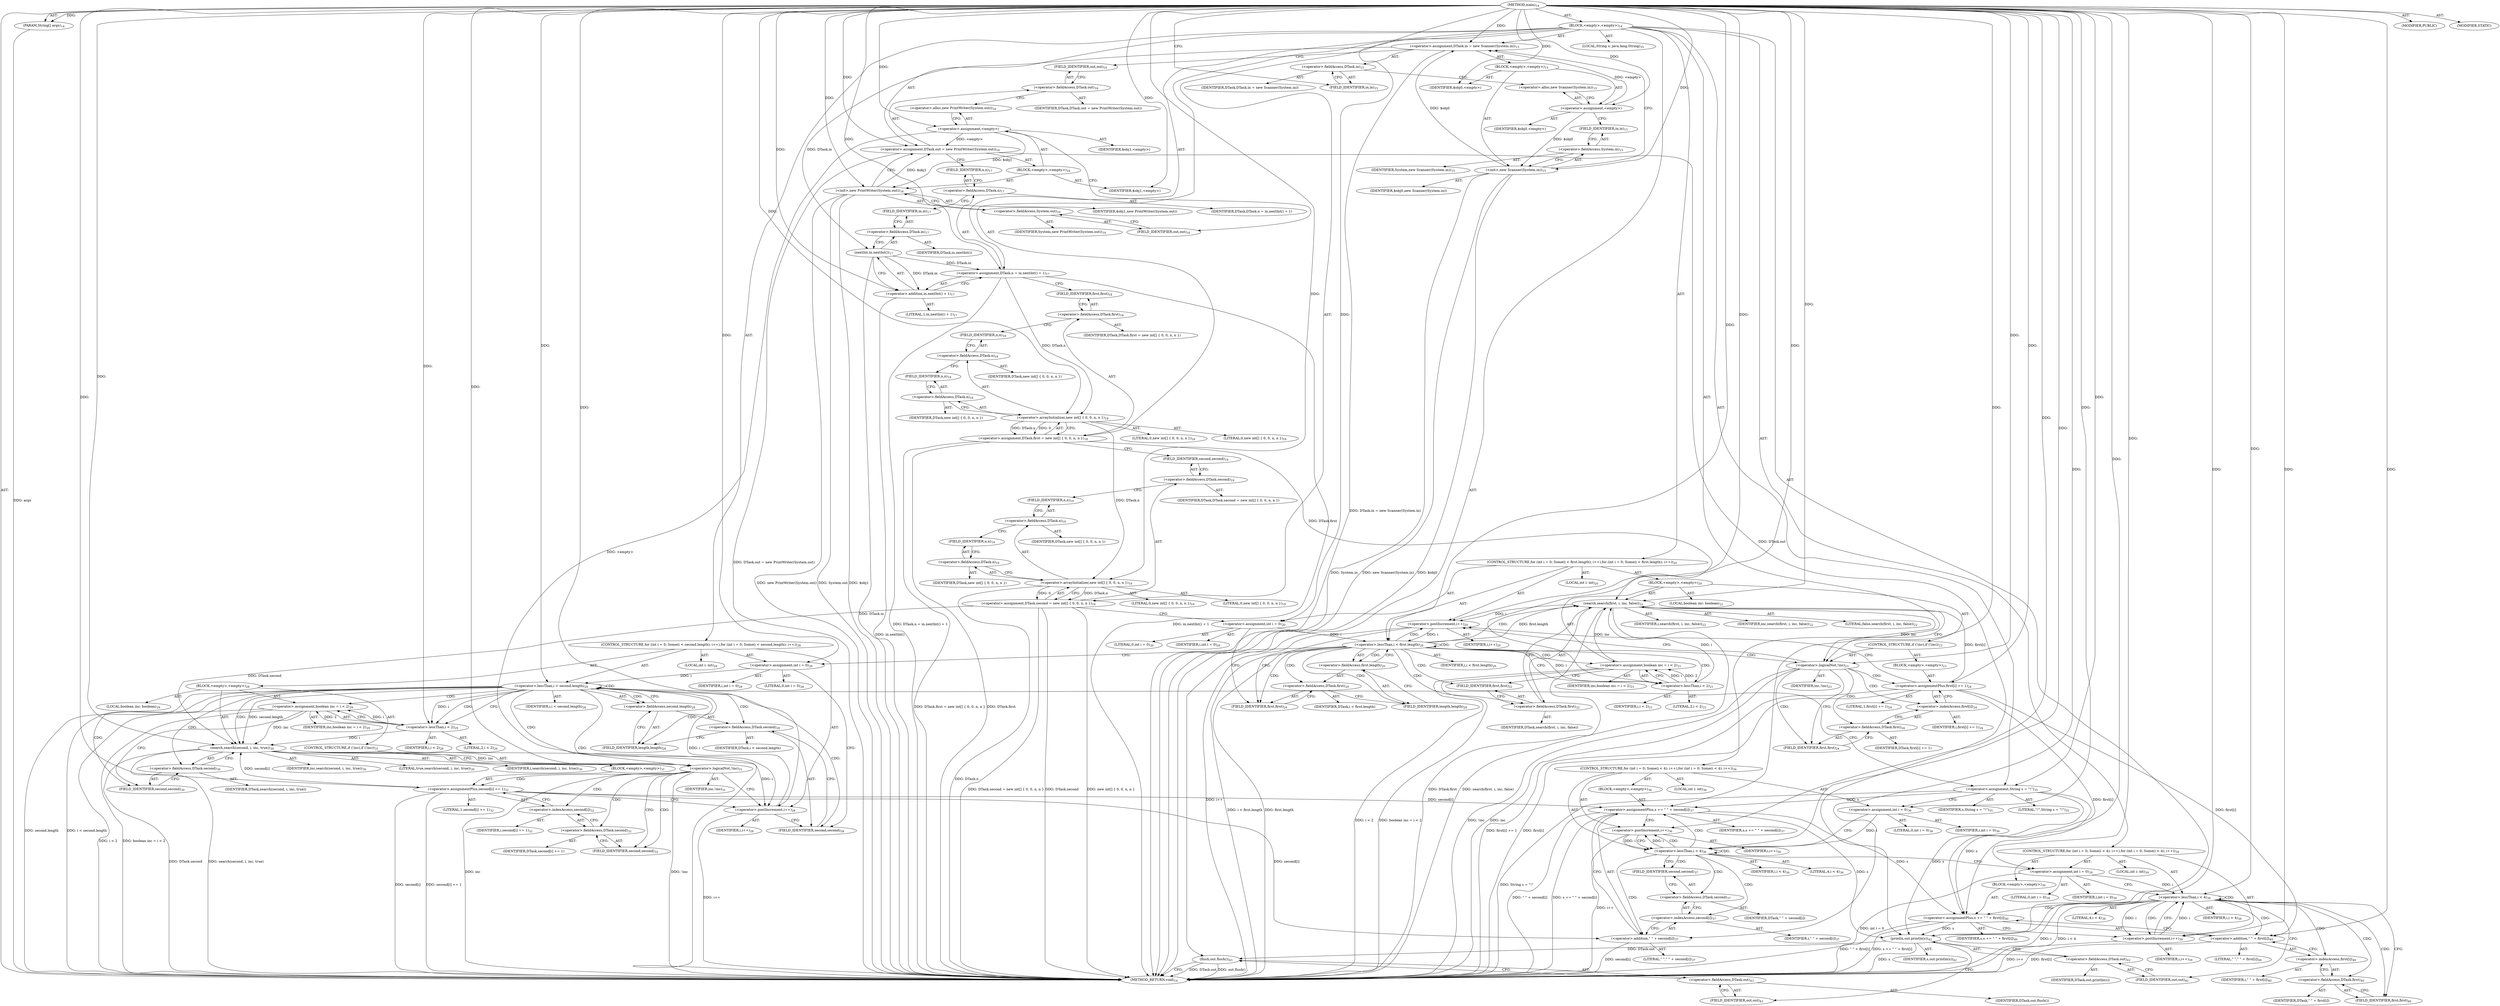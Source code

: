 digraph "main" {  
"27" [label = <(METHOD,main)<SUB>14</SUB>> ]
"28" [label = <(PARAM,String[] args)<SUB>14</SUB>> ]
"29" [label = <(BLOCK,&lt;empty&gt;,&lt;empty&gt;)<SUB>14</SUB>> ]
"30" [label = <(&lt;operator&gt;.assignment,DTask.in = new Scanner(System.in))<SUB>15</SUB>> ]
"31" [label = <(&lt;operator&gt;.fieldAccess,DTask.in)<SUB>15</SUB>> ]
"32" [label = <(IDENTIFIER,DTask,DTask.in = new Scanner(System.in))> ]
"33" [label = <(FIELD_IDENTIFIER,in,in)<SUB>15</SUB>> ]
"34" [label = <(BLOCK,&lt;empty&gt;,&lt;empty&gt;)<SUB>15</SUB>> ]
"35" [label = <(&lt;operator&gt;.assignment,&lt;empty&gt;)> ]
"36" [label = <(IDENTIFIER,$obj0,&lt;empty&gt;)> ]
"37" [label = <(&lt;operator&gt;.alloc,new Scanner(System.in))<SUB>15</SUB>> ]
"38" [label = <(&lt;init&gt;,new Scanner(System.in))<SUB>15</SUB>> ]
"39" [label = <(IDENTIFIER,$obj0,new Scanner(System.in))> ]
"40" [label = <(&lt;operator&gt;.fieldAccess,System.in)<SUB>15</SUB>> ]
"41" [label = <(IDENTIFIER,System,new Scanner(System.in))<SUB>15</SUB>> ]
"42" [label = <(FIELD_IDENTIFIER,in,in)<SUB>15</SUB>> ]
"43" [label = <(IDENTIFIER,$obj0,&lt;empty&gt;)> ]
"44" [label = <(&lt;operator&gt;.assignment,DTask.out = new PrintWriter(System.out))<SUB>16</SUB>> ]
"45" [label = <(&lt;operator&gt;.fieldAccess,DTask.out)<SUB>16</SUB>> ]
"46" [label = <(IDENTIFIER,DTask,DTask.out = new PrintWriter(System.out))> ]
"47" [label = <(FIELD_IDENTIFIER,out,out)<SUB>16</SUB>> ]
"48" [label = <(BLOCK,&lt;empty&gt;,&lt;empty&gt;)<SUB>16</SUB>> ]
"49" [label = <(&lt;operator&gt;.assignment,&lt;empty&gt;)> ]
"50" [label = <(IDENTIFIER,$obj1,&lt;empty&gt;)> ]
"51" [label = <(&lt;operator&gt;.alloc,new PrintWriter(System.out))<SUB>16</SUB>> ]
"52" [label = <(&lt;init&gt;,new PrintWriter(System.out))<SUB>16</SUB>> ]
"53" [label = <(IDENTIFIER,$obj1,new PrintWriter(System.out))> ]
"54" [label = <(&lt;operator&gt;.fieldAccess,System.out)<SUB>16</SUB>> ]
"55" [label = <(IDENTIFIER,System,new PrintWriter(System.out))<SUB>16</SUB>> ]
"56" [label = <(FIELD_IDENTIFIER,out,out)<SUB>16</SUB>> ]
"57" [label = <(IDENTIFIER,$obj1,&lt;empty&gt;)> ]
"58" [label = <(&lt;operator&gt;.assignment,DTask.n = in.nextInt() + 1)<SUB>17</SUB>> ]
"59" [label = <(&lt;operator&gt;.fieldAccess,DTask.n)<SUB>17</SUB>> ]
"60" [label = <(IDENTIFIER,DTask,DTask.n = in.nextInt() + 1)> ]
"61" [label = <(FIELD_IDENTIFIER,n,n)<SUB>17</SUB>> ]
"62" [label = <(&lt;operator&gt;.addition,in.nextInt() + 1)<SUB>17</SUB>> ]
"63" [label = <(nextInt,in.nextInt())<SUB>17</SUB>> ]
"64" [label = <(&lt;operator&gt;.fieldAccess,DTask.in)<SUB>17</SUB>> ]
"65" [label = <(IDENTIFIER,DTask,in.nextInt())> ]
"66" [label = <(FIELD_IDENTIFIER,in,in)<SUB>17</SUB>> ]
"67" [label = <(LITERAL,1,in.nextInt() + 1)<SUB>17</SUB>> ]
"68" [label = <(&lt;operator&gt;.assignment,DTask.first = new int[] { 0, 0, n, n })<SUB>18</SUB>> ]
"69" [label = <(&lt;operator&gt;.fieldAccess,DTask.first)<SUB>18</SUB>> ]
"70" [label = <(IDENTIFIER,DTask,DTask.first = new int[] { 0, 0, n, n })> ]
"71" [label = <(FIELD_IDENTIFIER,first,first)<SUB>18</SUB>> ]
"72" [label = <(&lt;operator&gt;.arrayInitializer,new int[] { 0, 0, n, n })<SUB>18</SUB>> ]
"73" [label = <(LITERAL,0,new int[] { 0, 0, n, n })<SUB>18</SUB>> ]
"74" [label = <(LITERAL,0,new int[] { 0, 0, n, n })<SUB>18</SUB>> ]
"75" [label = <(&lt;operator&gt;.fieldAccess,DTask.n)<SUB>18</SUB>> ]
"76" [label = <(IDENTIFIER,DTask,new int[] { 0, 0, n, n })> ]
"77" [label = <(FIELD_IDENTIFIER,n,n)<SUB>18</SUB>> ]
"78" [label = <(&lt;operator&gt;.fieldAccess,DTask.n)<SUB>18</SUB>> ]
"79" [label = <(IDENTIFIER,DTask,new int[] { 0, 0, n, n })> ]
"80" [label = <(FIELD_IDENTIFIER,n,n)<SUB>18</SUB>> ]
"81" [label = <(&lt;operator&gt;.assignment,DTask.second = new int[] { 0, 0, n, n })<SUB>19</SUB>> ]
"82" [label = <(&lt;operator&gt;.fieldAccess,DTask.second)<SUB>19</SUB>> ]
"83" [label = <(IDENTIFIER,DTask,DTask.second = new int[] { 0, 0, n, n })> ]
"84" [label = <(FIELD_IDENTIFIER,second,second)<SUB>19</SUB>> ]
"85" [label = <(&lt;operator&gt;.arrayInitializer,new int[] { 0, 0, n, n })<SUB>19</SUB>> ]
"86" [label = <(LITERAL,0,new int[] { 0, 0, n, n })<SUB>19</SUB>> ]
"87" [label = <(LITERAL,0,new int[] { 0, 0, n, n })<SUB>19</SUB>> ]
"88" [label = <(&lt;operator&gt;.fieldAccess,DTask.n)<SUB>19</SUB>> ]
"89" [label = <(IDENTIFIER,DTask,new int[] { 0, 0, n, n })> ]
"90" [label = <(FIELD_IDENTIFIER,n,n)<SUB>19</SUB>> ]
"91" [label = <(&lt;operator&gt;.fieldAccess,DTask.n)<SUB>19</SUB>> ]
"92" [label = <(IDENTIFIER,DTask,new int[] { 0, 0, n, n })> ]
"93" [label = <(FIELD_IDENTIFIER,n,n)<SUB>19</SUB>> ]
"94" [label = <(CONTROL_STRUCTURE,for (int i = 0; Some(i &lt; first.length); i++),for (int i = 0; Some(i &lt; first.length); i++))<SUB>20</SUB>> ]
"95" [label = <(LOCAL,int i: int)<SUB>20</SUB>> ]
"96" [label = <(&lt;operator&gt;.assignment,int i = 0)<SUB>20</SUB>> ]
"97" [label = <(IDENTIFIER,i,int i = 0)<SUB>20</SUB>> ]
"98" [label = <(LITERAL,0,int i = 0)<SUB>20</SUB>> ]
"99" [label = <(&lt;operator&gt;.lessThan,i &lt; first.length)<SUB>20</SUB>> ]
"100" [label = <(IDENTIFIER,i,i &lt; first.length)<SUB>20</SUB>> ]
"101" [label = <(&lt;operator&gt;.fieldAccess,first.length)<SUB>20</SUB>> ]
"102" [label = <(&lt;operator&gt;.fieldAccess,DTask.first)<SUB>20</SUB>> ]
"103" [label = <(IDENTIFIER,DTask,i &lt; first.length)> ]
"104" [label = <(FIELD_IDENTIFIER,first,first)<SUB>20</SUB>> ]
"105" [label = <(FIELD_IDENTIFIER,length,length)<SUB>20</SUB>> ]
"106" [label = <(&lt;operator&gt;.postIncrement,i++)<SUB>20</SUB>> ]
"107" [label = <(IDENTIFIER,i,i++)<SUB>20</SUB>> ]
"108" [label = <(BLOCK,&lt;empty&gt;,&lt;empty&gt;)<SUB>20</SUB>> ]
"109" [label = <(LOCAL,boolean inc: boolean)<SUB>21</SUB>> ]
"110" [label = <(&lt;operator&gt;.assignment,boolean inc = i &lt; 2)<SUB>21</SUB>> ]
"111" [label = <(IDENTIFIER,inc,boolean inc = i &lt; 2)<SUB>21</SUB>> ]
"112" [label = <(&lt;operator&gt;.lessThan,i &lt; 2)<SUB>21</SUB>> ]
"113" [label = <(IDENTIFIER,i,i &lt; 2)<SUB>21</SUB>> ]
"114" [label = <(LITERAL,2,i &lt; 2)<SUB>21</SUB>> ]
"115" [label = <(search,search(first, i, inc, false))<SUB>22</SUB>> ]
"116" [label = <(&lt;operator&gt;.fieldAccess,DTask.first)<SUB>22</SUB>> ]
"117" [label = <(IDENTIFIER,DTask,search(first, i, inc, false))> ]
"118" [label = <(FIELD_IDENTIFIER,first,first)<SUB>22</SUB>> ]
"119" [label = <(IDENTIFIER,i,search(first, i, inc, false))<SUB>22</SUB>> ]
"120" [label = <(IDENTIFIER,inc,search(first, i, inc, false))<SUB>22</SUB>> ]
"121" [label = <(LITERAL,false,search(first, i, inc, false))<SUB>22</SUB>> ]
"122" [label = <(CONTROL_STRUCTURE,if (!inc),if (!inc))<SUB>23</SUB>> ]
"123" [label = <(&lt;operator&gt;.logicalNot,!inc)<SUB>23</SUB>> ]
"124" [label = <(IDENTIFIER,inc,!inc)<SUB>23</SUB>> ]
"125" [label = <(BLOCK,&lt;empty&gt;,&lt;empty&gt;)<SUB>23</SUB>> ]
"126" [label = <(&lt;operator&gt;.assignmentPlus,first[i] += 1)<SUB>24</SUB>> ]
"127" [label = <(&lt;operator&gt;.indexAccess,first[i])<SUB>24</SUB>> ]
"128" [label = <(&lt;operator&gt;.fieldAccess,DTask.first)<SUB>24</SUB>> ]
"129" [label = <(IDENTIFIER,DTask,first[i] += 1)> ]
"130" [label = <(FIELD_IDENTIFIER,first,first)<SUB>24</SUB>> ]
"131" [label = <(IDENTIFIER,i,first[i] += 1)<SUB>24</SUB>> ]
"132" [label = <(LITERAL,1,first[i] += 1)<SUB>24</SUB>> ]
"133" [label = <(CONTROL_STRUCTURE,for (int i = 0; Some(i &lt; second.length); i++),for (int i = 0; Some(i &lt; second.length); i++))<SUB>28</SUB>> ]
"134" [label = <(LOCAL,int i: int)<SUB>28</SUB>> ]
"135" [label = <(&lt;operator&gt;.assignment,int i = 0)<SUB>28</SUB>> ]
"136" [label = <(IDENTIFIER,i,int i = 0)<SUB>28</SUB>> ]
"137" [label = <(LITERAL,0,int i = 0)<SUB>28</SUB>> ]
"138" [label = <(&lt;operator&gt;.lessThan,i &lt; second.length)<SUB>28</SUB>> ]
"139" [label = <(IDENTIFIER,i,i &lt; second.length)<SUB>28</SUB>> ]
"140" [label = <(&lt;operator&gt;.fieldAccess,second.length)<SUB>28</SUB>> ]
"141" [label = <(&lt;operator&gt;.fieldAccess,DTask.second)<SUB>28</SUB>> ]
"142" [label = <(IDENTIFIER,DTask,i &lt; second.length)> ]
"143" [label = <(FIELD_IDENTIFIER,second,second)<SUB>28</SUB>> ]
"144" [label = <(FIELD_IDENTIFIER,length,length)<SUB>28</SUB>> ]
"145" [label = <(&lt;operator&gt;.postIncrement,i++)<SUB>28</SUB>> ]
"146" [label = <(IDENTIFIER,i,i++)<SUB>28</SUB>> ]
"147" [label = <(BLOCK,&lt;empty&gt;,&lt;empty&gt;)<SUB>28</SUB>> ]
"148" [label = <(LOCAL,boolean inc: boolean)<SUB>29</SUB>> ]
"149" [label = <(&lt;operator&gt;.assignment,boolean inc = i &lt; 2)<SUB>29</SUB>> ]
"150" [label = <(IDENTIFIER,inc,boolean inc = i &lt; 2)<SUB>29</SUB>> ]
"151" [label = <(&lt;operator&gt;.lessThan,i &lt; 2)<SUB>29</SUB>> ]
"152" [label = <(IDENTIFIER,i,i &lt; 2)<SUB>29</SUB>> ]
"153" [label = <(LITERAL,2,i &lt; 2)<SUB>29</SUB>> ]
"154" [label = <(search,search(second, i, inc, true))<SUB>30</SUB>> ]
"155" [label = <(&lt;operator&gt;.fieldAccess,DTask.second)<SUB>30</SUB>> ]
"156" [label = <(IDENTIFIER,DTask,search(second, i, inc, true))> ]
"157" [label = <(FIELD_IDENTIFIER,second,second)<SUB>30</SUB>> ]
"158" [label = <(IDENTIFIER,i,search(second, i, inc, true))<SUB>30</SUB>> ]
"159" [label = <(IDENTIFIER,inc,search(second, i, inc, true))<SUB>30</SUB>> ]
"160" [label = <(LITERAL,true,search(second, i, inc, true))<SUB>30</SUB>> ]
"161" [label = <(CONTROL_STRUCTURE,if (!inc),if (!inc))<SUB>31</SUB>> ]
"162" [label = <(&lt;operator&gt;.logicalNot,!inc)<SUB>31</SUB>> ]
"163" [label = <(IDENTIFIER,inc,!inc)<SUB>31</SUB>> ]
"164" [label = <(BLOCK,&lt;empty&gt;,&lt;empty&gt;)<SUB>31</SUB>> ]
"165" [label = <(&lt;operator&gt;.assignmentPlus,second[i] += 1)<SUB>32</SUB>> ]
"166" [label = <(&lt;operator&gt;.indexAccess,second[i])<SUB>32</SUB>> ]
"167" [label = <(&lt;operator&gt;.fieldAccess,DTask.second)<SUB>32</SUB>> ]
"168" [label = <(IDENTIFIER,DTask,second[i] += 1)> ]
"169" [label = <(FIELD_IDENTIFIER,second,second)<SUB>32</SUB>> ]
"170" [label = <(IDENTIFIER,i,second[i] += 1)<SUB>32</SUB>> ]
"171" [label = <(LITERAL,1,second[i] += 1)<SUB>32</SUB>> ]
"172" [label = <(LOCAL,String s: java.lang.String)<SUB>35</SUB>> ]
"173" [label = <(&lt;operator&gt;.assignment,String s = &quot;!&quot;)<SUB>35</SUB>> ]
"174" [label = <(IDENTIFIER,s,String s = &quot;!&quot;)<SUB>35</SUB>> ]
"175" [label = <(LITERAL,&quot;!&quot;,String s = &quot;!&quot;)<SUB>35</SUB>> ]
"176" [label = <(CONTROL_STRUCTURE,for (int i = 0; Some(i &lt; 4); i++),for (int i = 0; Some(i &lt; 4); i++))<SUB>36</SUB>> ]
"177" [label = <(LOCAL,int i: int)<SUB>36</SUB>> ]
"178" [label = <(&lt;operator&gt;.assignment,int i = 0)<SUB>36</SUB>> ]
"179" [label = <(IDENTIFIER,i,int i = 0)<SUB>36</SUB>> ]
"180" [label = <(LITERAL,0,int i = 0)<SUB>36</SUB>> ]
"181" [label = <(&lt;operator&gt;.lessThan,i &lt; 4)<SUB>36</SUB>> ]
"182" [label = <(IDENTIFIER,i,i &lt; 4)<SUB>36</SUB>> ]
"183" [label = <(LITERAL,4,i &lt; 4)<SUB>36</SUB>> ]
"184" [label = <(&lt;operator&gt;.postIncrement,i++)<SUB>36</SUB>> ]
"185" [label = <(IDENTIFIER,i,i++)<SUB>36</SUB>> ]
"186" [label = <(BLOCK,&lt;empty&gt;,&lt;empty&gt;)<SUB>36</SUB>> ]
"187" [label = <(&lt;operator&gt;.assignmentPlus,s += &quot; &quot; + second[i])<SUB>37</SUB>> ]
"188" [label = <(IDENTIFIER,s,s += &quot; &quot; + second[i])<SUB>37</SUB>> ]
"189" [label = <(&lt;operator&gt;.addition,&quot; &quot; + second[i])<SUB>37</SUB>> ]
"190" [label = <(LITERAL,&quot; &quot;,&quot; &quot; + second[i])<SUB>37</SUB>> ]
"191" [label = <(&lt;operator&gt;.indexAccess,second[i])<SUB>37</SUB>> ]
"192" [label = <(&lt;operator&gt;.fieldAccess,DTask.second)<SUB>37</SUB>> ]
"193" [label = <(IDENTIFIER,DTask,&quot; &quot; + second[i])> ]
"194" [label = <(FIELD_IDENTIFIER,second,second)<SUB>37</SUB>> ]
"195" [label = <(IDENTIFIER,i,&quot; &quot; + second[i])<SUB>37</SUB>> ]
"196" [label = <(CONTROL_STRUCTURE,for (int i = 0; Some(i &lt; 4); i++),for (int i = 0; Some(i &lt; 4); i++))<SUB>39</SUB>> ]
"197" [label = <(LOCAL,int i: int)<SUB>39</SUB>> ]
"198" [label = <(&lt;operator&gt;.assignment,int i = 0)<SUB>39</SUB>> ]
"199" [label = <(IDENTIFIER,i,int i = 0)<SUB>39</SUB>> ]
"200" [label = <(LITERAL,0,int i = 0)<SUB>39</SUB>> ]
"201" [label = <(&lt;operator&gt;.lessThan,i &lt; 4)<SUB>39</SUB>> ]
"202" [label = <(IDENTIFIER,i,i &lt; 4)<SUB>39</SUB>> ]
"203" [label = <(LITERAL,4,i &lt; 4)<SUB>39</SUB>> ]
"204" [label = <(&lt;operator&gt;.postIncrement,i++)<SUB>39</SUB>> ]
"205" [label = <(IDENTIFIER,i,i++)<SUB>39</SUB>> ]
"206" [label = <(BLOCK,&lt;empty&gt;,&lt;empty&gt;)<SUB>39</SUB>> ]
"207" [label = <(&lt;operator&gt;.assignmentPlus,s += &quot; &quot; + first[i])<SUB>40</SUB>> ]
"208" [label = <(IDENTIFIER,s,s += &quot; &quot; + first[i])<SUB>40</SUB>> ]
"209" [label = <(&lt;operator&gt;.addition,&quot; &quot; + first[i])<SUB>40</SUB>> ]
"210" [label = <(LITERAL,&quot; &quot;,&quot; &quot; + first[i])<SUB>40</SUB>> ]
"211" [label = <(&lt;operator&gt;.indexAccess,first[i])<SUB>40</SUB>> ]
"212" [label = <(&lt;operator&gt;.fieldAccess,DTask.first)<SUB>40</SUB>> ]
"213" [label = <(IDENTIFIER,DTask,&quot; &quot; + first[i])> ]
"214" [label = <(FIELD_IDENTIFIER,first,first)<SUB>40</SUB>> ]
"215" [label = <(IDENTIFIER,i,&quot; &quot; + first[i])<SUB>40</SUB>> ]
"216" [label = <(println,out.println(s))<SUB>42</SUB>> ]
"217" [label = <(&lt;operator&gt;.fieldAccess,DTask.out)<SUB>42</SUB>> ]
"218" [label = <(IDENTIFIER,DTask,out.println(s))> ]
"219" [label = <(FIELD_IDENTIFIER,out,out)<SUB>42</SUB>> ]
"220" [label = <(IDENTIFIER,s,out.println(s))<SUB>42</SUB>> ]
"221" [label = <(flush,out.flush())<SUB>43</SUB>> ]
"222" [label = <(&lt;operator&gt;.fieldAccess,DTask.out)<SUB>43</SUB>> ]
"223" [label = <(IDENTIFIER,DTask,out.flush())> ]
"224" [label = <(FIELD_IDENTIFIER,out,out)<SUB>43</SUB>> ]
"225" [label = <(MODIFIER,PUBLIC)> ]
"226" [label = <(MODIFIER,STATIC)> ]
"227" [label = <(METHOD_RETURN,void)<SUB>14</SUB>> ]
  "27" -> "28"  [ label = "AST: "] 
  "27" -> "29"  [ label = "AST: "] 
  "27" -> "225"  [ label = "AST: "] 
  "27" -> "226"  [ label = "AST: "] 
  "27" -> "227"  [ label = "AST: "] 
  "29" -> "30"  [ label = "AST: "] 
  "29" -> "44"  [ label = "AST: "] 
  "29" -> "58"  [ label = "AST: "] 
  "29" -> "68"  [ label = "AST: "] 
  "29" -> "81"  [ label = "AST: "] 
  "29" -> "94"  [ label = "AST: "] 
  "29" -> "133"  [ label = "AST: "] 
  "29" -> "172"  [ label = "AST: "] 
  "29" -> "173"  [ label = "AST: "] 
  "29" -> "176"  [ label = "AST: "] 
  "29" -> "196"  [ label = "AST: "] 
  "29" -> "216"  [ label = "AST: "] 
  "29" -> "221"  [ label = "AST: "] 
  "30" -> "31"  [ label = "AST: "] 
  "30" -> "34"  [ label = "AST: "] 
  "31" -> "32"  [ label = "AST: "] 
  "31" -> "33"  [ label = "AST: "] 
  "34" -> "35"  [ label = "AST: "] 
  "34" -> "38"  [ label = "AST: "] 
  "34" -> "43"  [ label = "AST: "] 
  "35" -> "36"  [ label = "AST: "] 
  "35" -> "37"  [ label = "AST: "] 
  "38" -> "39"  [ label = "AST: "] 
  "38" -> "40"  [ label = "AST: "] 
  "40" -> "41"  [ label = "AST: "] 
  "40" -> "42"  [ label = "AST: "] 
  "44" -> "45"  [ label = "AST: "] 
  "44" -> "48"  [ label = "AST: "] 
  "45" -> "46"  [ label = "AST: "] 
  "45" -> "47"  [ label = "AST: "] 
  "48" -> "49"  [ label = "AST: "] 
  "48" -> "52"  [ label = "AST: "] 
  "48" -> "57"  [ label = "AST: "] 
  "49" -> "50"  [ label = "AST: "] 
  "49" -> "51"  [ label = "AST: "] 
  "52" -> "53"  [ label = "AST: "] 
  "52" -> "54"  [ label = "AST: "] 
  "54" -> "55"  [ label = "AST: "] 
  "54" -> "56"  [ label = "AST: "] 
  "58" -> "59"  [ label = "AST: "] 
  "58" -> "62"  [ label = "AST: "] 
  "59" -> "60"  [ label = "AST: "] 
  "59" -> "61"  [ label = "AST: "] 
  "62" -> "63"  [ label = "AST: "] 
  "62" -> "67"  [ label = "AST: "] 
  "63" -> "64"  [ label = "AST: "] 
  "64" -> "65"  [ label = "AST: "] 
  "64" -> "66"  [ label = "AST: "] 
  "68" -> "69"  [ label = "AST: "] 
  "68" -> "72"  [ label = "AST: "] 
  "69" -> "70"  [ label = "AST: "] 
  "69" -> "71"  [ label = "AST: "] 
  "72" -> "73"  [ label = "AST: "] 
  "72" -> "74"  [ label = "AST: "] 
  "72" -> "75"  [ label = "AST: "] 
  "72" -> "78"  [ label = "AST: "] 
  "75" -> "76"  [ label = "AST: "] 
  "75" -> "77"  [ label = "AST: "] 
  "78" -> "79"  [ label = "AST: "] 
  "78" -> "80"  [ label = "AST: "] 
  "81" -> "82"  [ label = "AST: "] 
  "81" -> "85"  [ label = "AST: "] 
  "82" -> "83"  [ label = "AST: "] 
  "82" -> "84"  [ label = "AST: "] 
  "85" -> "86"  [ label = "AST: "] 
  "85" -> "87"  [ label = "AST: "] 
  "85" -> "88"  [ label = "AST: "] 
  "85" -> "91"  [ label = "AST: "] 
  "88" -> "89"  [ label = "AST: "] 
  "88" -> "90"  [ label = "AST: "] 
  "91" -> "92"  [ label = "AST: "] 
  "91" -> "93"  [ label = "AST: "] 
  "94" -> "95"  [ label = "AST: "] 
  "94" -> "96"  [ label = "AST: "] 
  "94" -> "99"  [ label = "AST: "] 
  "94" -> "106"  [ label = "AST: "] 
  "94" -> "108"  [ label = "AST: "] 
  "96" -> "97"  [ label = "AST: "] 
  "96" -> "98"  [ label = "AST: "] 
  "99" -> "100"  [ label = "AST: "] 
  "99" -> "101"  [ label = "AST: "] 
  "101" -> "102"  [ label = "AST: "] 
  "101" -> "105"  [ label = "AST: "] 
  "102" -> "103"  [ label = "AST: "] 
  "102" -> "104"  [ label = "AST: "] 
  "106" -> "107"  [ label = "AST: "] 
  "108" -> "109"  [ label = "AST: "] 
  "108" -> "110"  [ label = "AST: "] 
  "108" -> "115"  [ label = "AST: "] 
  "108" -> "122"  [ label = "AST: "] 
  "110" -> "111"  [ label = "AST: "] 
  "110" -> "112"  [ label = "AST: "] 
  "112" -> "113"  [ label = "AST: "] 
  "112" -> "114"  [ label = "AST: "] 
  "115" -> "116"  [ label = "AST: "] 
  "115" -> "119"  [ label = "AST: "] 
  "115" -> "120"  [ label = "AST: "] 
  "115" -> "121"  [ label = "AST: "] 
  "116" -> "117"  [ label = "AST: "] 
  "116" -> "118"  [ label = "AST: "] 
  "122" -> "123"  [ label = "AST: "] 
  "122" -> "125"  [ label = "AST: "] 
  "123" -> "124"  [ label = "AST: "] 
  "125" -> "126"  [ label = "AST: "] 
  "126" -> "127"  [ label = "AST: "] 
  "126" -> "132"  [ label = "AST: "] 
  "127" -> "128"  [ label = "AST: "] 
  "127" -> "131"  [ label = "AST: "] 
  "128" -> "129"  [ label = "AST: "] 
  "128" -> "130"  [ label = "AST: "] 
  "133" -> "134"  [ label = "AST: "] 
  "133" -> "135"  [ label = "AST: "] 
  "133" -> "138"  [ label = "AST: "] 
  "133" -> "145"  [ label = "AST: "] 
  "133" -> "147"  [ label = "AST: "] 
  "135" -> "136"  [ label = "AST: "] 
  "135" -> "137"  [ label = "AST: "] 
  "138" -> "139"  [ label = "AST: "] 
  "138" -> "140"  [ label = "AST: "] 
  "140" -> "141"  [ label = "AST: "] 
  "140" -> "144"  [ label = "AST: "] 
  "141" -> "142"  [ label = "AST: "] 
  "141" -> "143"  [ label = "AST: "] 
  "145" -> "146"  [ label = "AST: "] 
  "147" -> "148"  [ label = "AST: "] 
  "147" -> "149"  [ label = "AST: "] 
  "147" -> "154"  [ label = "AST: "] 
  "147" -> "161"  [ label = "AST: "] 
  "149" -> "150"  [ label = "AST: "] 
  "149" -> "151"  [ label = "AST: "] 
  "151" -> "152"  [ label = "AST: "] 
  "151" -> "153"  [ label = "AST: "] 
  "154" -> "155"  [ label = "AST: "] 
  "154" -> "158"  [ label = "AST: "] 
  "154" -> "159"  [ label = "AST: "] 
  "154" -> "160"  [ label = "AST: "] 
  "155" -> "156"  [ label = "AST: "] 
  "155" -> "157"  [ label = "AST: "] 
  "161" -> "162"  [ label = "AST: "] 
  "161" -> "164"  [ label = "AST: "] 
  "162" -> "163"  [ label = "AST: "] 
  "164" -> "165"  [ label = "AST: "] 
  "165" -> "166"  [ label = "AST: "] 
  "165" -> "171"  [ label = "AST: "] 
  "166" -> "167"  [ label = "AST: "] 
  "166" -> "170"  [ label = "AST: "] 
  "167" -> "168"  [ label = "AST: "] 
  "167" -> "169"  [ label = "AST: "] 
  "173" -> "174"  [ label = "AST: "] 
  "173" -> "175"  [ label = "AST: "] 
  "176" -> "177"  [ label = "AST: "] 
  "176" -> "178"  [ label = "AST: "] 
  "176" -> "181"  [ label = "AST: "] 
  "176" -> "184"  [ label = "AST: "] 
  "176" -> "186"  [ label = "AST: "] 
  "178" -> "179"  [ label = "AST: "] 
  "178" -> "180"  [ label = "AST: "] 
  "181" -> "182"  [ label = "AST: "] 
  "181" -> "183"  [ label = "AST: "] 
  "184" -> "185"  [ label = "AST: "] 
  "186" -> "187"  [ label = "AST: "] 
  "187" -> "188"  [ label = "AST: "] 
  "187" -> "189"  [ label = "AST: "] 
  "189" -> "190"  [ label = "AST: "] 
  "189" -> "191"  [ label = "AST: "] 
  "191" -> "192"  [ label = "AST: "] 
  "191" -> "195"  [ label = "AST: "] 
  "192" -> "193"  [ label = "AST: "] 
  "192" -> "194"  [ label = "AST: "] 
  "196" -> "197"  [ label = "AST: "] 
  "196" -> "198"  [ label = "AST: "] 
  "196" -> "201"  [ label = "AST: "] 
  "196" -> "204"  [ label = "AST: "] 
  "196" -> "206"  [ label = "AST: "] 
  "198" -> "199"  [ label = "AST: "] 
  "198" -> "200"  [ label = "AST: "] 
  "201" -> "202"  [ label = "AST: "] 
  "201" -> "203"  [ label = "AST: "] 
  "204" -> "205"  [ label = "AST: "] 
  "206" -> "207"  [ label = "AST: "] 
  "207" -> "208"  [ label = "AST: "] 
  "207" -> "209"  [ label = "AST: "] 
  "209" -> "210"  [ label = "AST: "] 
  "209" -> "211"  [ label = "AST: "] 
  "211" -> "212"  [ label = "AST: "] 
  "211" -> "215"  [ label = "AST: "] 
  "212" -> "213"  [ label = "AST: "] 
  "212" -> "214"  [ label = "AST: "] 
  "216" -> "217"  [ label = "AST: "] 
  "216" -> "220"  [ label = "AST: "] 
  "217" -> "218"  [ label = "AST: "] 
  "217" -> "219"  [ label = "AST: "] 
  "221" -> "222"  [ label = "AST: "] 
  "222" -> "223"  [ label = "AST: "] 
  "222" -> "224"  [ label = "AST: "] 
  "30" -> "47"  [ label = "CFG: "] 
  "44" -> "61"  [ label = "CFG: "] 
  "58" -> "71"  [ label = "CFG: "] 
  "68" -> "84"  [ label = "CFG: "] 
  "81" -> "96"  [ label = "CFG: "] 
  "173" -> "178"  [ label = "CFG: "] 
  "216" -> "224"  [ label = "CFG: "] 
  "221" -> "227"  [ label = "CFG: "] 
  "31" -> "37"  [ label = "CFG: "] 
  "45" -> "51"  [ label = "CFG: "] 
  "59" -> "66"  [ label = "CFG: "] 
  "62" -> "58"  [ label = "CFG: "] 
  "69" -> "77"  [ label = "CFG: "] 
  "72" -> "68"  [ label = "CFG: "] 
  "82" -> "90"  [ label = "CFG: "] 
  "85" -> "81"  [ label = "CFG: "] 
  "96" -> "104"  [ label = "CFG: "] 
  "99" -> "112"  [ label = "CFG: "] 
  "99" -> "135"  [ label = "CFG: "] 
  "106" -> "104"  [ label = "CFG: "] 
  "135" -> "143"  [ label = "CFG: "] 
  "138" -> "151"  [ label = "CFG: "] 
  "138" -> "173"  [ label = "CFG: "] 
  "145" -> "143"  [ label = "CFG: "] 
  "178" -> "181"  [ label = "CFG: "] 
  "181" -> "194"  [ label = "CFG: "] 
  "181" -> "198"  [ label = "CFG: "] 
  "184" -> "181"  [ label = "CFG: "] 
  "198" -> "201"  [ label = "CFG: "] 
  "201" -> "214"  [ label = "CFG: "] 
  "201" -> "219"  [ label = "CFG: "] 
  "204" -> "201"  [ label = "CFG: "] 
  "217" -> "216"  [ label = "CFG: "] 
  "222" -> "221"  [ label = "CFG: "] 
  "33" -> "31"  [ label = "CFG: "] 
  "35" -> "42"  [ label = "CFG: "] 
  "38" -> "30"  [ label = "CFG: "] 
  "47" -> "45"  [ label = "CFG: "] 
  "49" -> "56"  [ label = "CFG: "] 
  "52" -> "44"  [ label = "CFG: "] 
  "61" -> "59"  [ label = "CFG: "] 
  "63" -> "62"  [ label = "CFG: "] 
  "71" -> "69"  [ label = "CFG: "] 
  "75" -> "80"  [ label = "CFG: "] 
  "78" -> "72"  [ label = "CFG: "] 
  "84" -> "82"  [ label = "CFG: "] 
  "88" -> "93"  [ label = "CFG: "] 
  "91" -> "85"  [ label = "CFG: "] 
  "101" -> "99"  [ label = "CFG: "] 
  "110" -> "118"  [ label = "CFG: "] 
  "115" -> "123"  [ label = "CFG: "] 
  "140" -> "138"  [ label = "CFG: "] 
  "149" -> "157"  [ label = "CFG: "] 
  "154" -> "162"  [ label = "CFG: "] 
  "187" -> "184"  [ label = "CFG: "] 
  "207" -> "204"  [ label = "CFG: "] 
  "219" -> "217"  [ label = "CFG: "] 
  "224" -> "222"  [ label = "CFG: "] 
  "37" -> "35"  [ label = "CFG: "] 
  "40" -> "38"  [ label = "CFG: "] 
  "51" -> "49"  [ label = "CFG: "] 
  "54" -> "52"  [ label = "CFG: "] 
  "64" -> "63"  [ label = "CFG: "] 
  "77" -> "75"  [ label = "CFG: "] 
  "80" -> "78"  [ label = "CFG: "] 
  "90" -> "88"  [ label = "CFG: "] 
  "93" -> "91"  [ label = "CFG: "] 
  "102" -> "105"  [ label = "CFG: "] 
  "105" -> "101"  [ label = "CFG: "] 
  "112" -> "110"  [ label = "CFG: "] 
  "116" -> "115"  [ label = "CFG: "] 
  "123" -> "130"  [ label = "CFG: "] 
  "123" -> "106"  [ label = "CFG: "] 
  "141" -> "144"  [ label = "CFG: "] 
  "144" -> "140"  [ label = "CFG: "] 
  "151" -> "149"  [ label = "CFG: "] 
  "155" -> "154"  [ label = "CFG: "] 
  "162" -> "169"  [ label = "CFG: "] 
  "162" -> "145"  [ label = "CFG: "] 
  "189" -> "187"  [ label = "CFG: "] 
  "209" -> "207"  [ label = "CFG: "] 
  "42" -> "40"  [ label = "CFG: "] 
  "56" -> "54"  [ label = "CFG: "] 
  "66" -> "64"  [ label = "CFG: "] 
  "104" -> "102"  [ label = "CFG: "] 
  "118" -> "116"  [ label = "CFG: "] 
  "126" -> "106"  [ label = "CFG: "] 
  "143" -> "141"  [ label = "CFG: "] 
  "157" -> "155"  [ label = "CFG: "] 
  "165" -> "145"  [ label = "CFG: "] 
  "191" -> "189"  [ label = "CFG: "] 
  "211" -> "209"  [ label = "CFG: "] 
  "127" -> "126"  [ label = "CFG: "] 
  "166" -> "165"  [ label = "CFG: "] 
  "192" -> "191"  [ label = "CFG: "] 
  "212" -> "211"  [ label = "CFG: "] 
  "128" -> "127"  [ label = "CFG: "] 
  "167" -> "166"  [ label = "CFG: "] 
  "194" -> "192"  [ label = "CFG: "] 
  "214" -> "212"  [ label = "CFG: "] 
  "130" -> "128"  [ label = "CFG: "] 
  "169" -> "167"  [ label = "CFG: "] 
  "27" -> "33"  [ label = "CFG: "] 
  "28" -> "227"  [ label = "DDG: args"] 
  "38" -> "227"  [ label = "DDG: $obj0"] 
  "38" -> "227"  [ label = "DDG: System.in"] 
  "38" -> "227"  [ label = "DDG: new Scanner(System.in)"] 
  "30" -> "227"  [ label = "DDG: DTask.in = new Scanner(System.in)"] 
  "49" -> "227"  [ label = "DDG: &lt;empty&gt;"] 
  "52" -> "227"  [ label = "DDG: $obj1"] 
  "52" -> "227"  [ label = "DDG: System.out"] 
  "52" -> "227"  [ label = "DDG: new PrintWriter(System.out)"] 
  "44" -> "227"  [ label = "DDG: DTask.out = new PrintWriter(System.out)"] 
  "63" -> "227"  [ label = "DDG: DTask.in"] 
  "62" -> "227"  [ label = "DDG: in.nextInt()"] 
  "58" -> "227"  [ label = "DDG: in.nextInt() + 1"] 
  "58" -> "227"  [ label = "DDG: DTask.n = in.nextInt() + 1"] 
  "68" -> "227"  [ label = "DDG: DTask.first"] 
  "68" -> "227"  [ label = "DDG: DTask.first = new int[] { 0, 0, n, n }"] 
  "81" -> "227"  [ label = "DDG: DTask.second"] 
  "85" -> "227"  [ label = "DDG: DTask.n"] 
  "81" -> "227"  [ label = "DDG: new int[] { 0, 0, n, n }"] 
  "81" -> "227"  [ label = "DDG: DTask.second = new int[] { 0, 0, n, n }"] 
  "99" -> "227"  [ label = "DDG: first.length"] 
  "99" -> "227"  [ label = "DDG: i &lt; first.length"] 
  "138" -> "227"  [ label = "DDG: second.length"] 
  "138" -> "227"  [ label = "DDG: i &lt; second.length"] 
  "173" -> "227"  [ label = "DDG: String s = &quot;!&quot;"] 
  "198" -> "227"  [ label = "DDG: int i = 0"] 
  "201" -> "227"  [ label = "DDG: i"] 
  "201" -> "227"  [ label = "DDG: i &lt; 4"] 
  "216" -> "227"  [ label = "DDG: s"] 
  "221" -> "227"  [ label = "DDG: DTask.out"] 
  "221" -> "227"  [ label = "DDG: out.flush()"] 
  "209" -> "227"  [ label = "DDG: first[i]"] 
  "207" -> "227"  [ label = "DDG: &quot; &quot; + first[i]"] 
  "207" -> "227"  [ label = "DDG: s += &quot; &quot; + first[i]"] 
  "204" -> "227"  [ label = "DDG: i++"] 
  "189" -> "227"  [ label = "DDG: second[i]"] 
  "187" -> "227"  [ label = "DDG: &quot; &quot; + second[i]"] 
  "187" -> "227"  [ label = "DDG: s += &quot; &quot; + second[i]"] 
  "184" -> "227"  [ label = "DDG: i++"] 
  "149" -> "227"  [ label = "DDG: i &lt; 2"] 
  "149" -> "227"  [ label = "DDG: boolean inc = i &lt; 2"] 
  "154" -> "227"  [ label = "DDG: DTask.second"] 
  "154" -> "227"  [ label = "DDG: search(second, i, inc, true)"] 
  "162" -> "227"  [ label = "DDG: inc"] 
  "162" -> "227"  [ label = "DDG: !inc"] 
  "165" -> "227"  [ label = "DDG: second[i]"] 
  "165" -> "227"  [ label = "DDG: second[i] += 1"] 
  "145" -> "227"  [ label = "DDG: i++"] 
  "110" -> "227"  [ label = "DDG: i &lt; 2"] 
  "110" -> "227"  [ label = "DDG: boolean inc = i &lt; 2"] 
  "115" -> "227"  [ label = "DDG: DTask.first"] 
  "115" -> "227"  [ label = "DDG: search(first, i, inc, false)"] 
  "123" -> "227"  [ label = "DDG: inc"] 
  "123" -> "227"  [ label = "DDG: !inc"] 
  "126" -> "227"  [ label = "DDG: first[i]"] 
  "126" -> "227"  [ label = "DDG: first[i] += 1"] 
  "106" -> "227"  [ label = "DDG: i++"] 
  "27" -> "28"  [ label = "DDG: "] 
  "35" -> "30"  [ label = "DDG: &lt;empty&gt;"] 
  "38" -> "30"  [ label = "DDG: $obj0"] 
  "27" -> "30"  [ label = "DDG: "] 
  "49" -> "44"  [ label = "DDG: &lt;empty&gt;"] 
  "52" -> "44"  [ label = "DDG: $obj1"] 
  "27" -> "44"  [ label = "DDG: "] 
  "63" -> "58"  [ label = "DDG: DTask.in"] 
  "27" -> "58"  [ label = "DDG: "] 
  "72" -> "68"  [ label = "DDG: 0"] 
  "72" -> "68"  [ label = "DDG: DTask.n"] 
  "85" -> "81"  [ label = "DDG: 0"] 
  "85" -> "81"  [ label = "DDG: DTask.n"] 
  "27" -> "173"  [ label = "DDG: "] 
  "27" -> "96"  [ label = "DDG: "] 
  "27" -> "135"  [ label = "DDG: "] 
  "27" -> "178"  [ label = "DDG: "] 
  "27" -> "198"  [ label = "DDG: "] 
  "44" -> "216"  [ label = "DDG: DTask.out"] 
  "173" -> "216"  [ label = "DDG: s"] 
  "207" -> "216"  [ label = "DDG: s"] 
  "187" -> "216"  [ label = "DDG: s"] 
  "27" -> "216"  [ label = "DDG: "] 
  "216" -> "221"  [ label = "DDG: DTask.out"] 
  "27" -> "35"  [ label = "DDG: "] 
  "27" -> "43"  [ label = "DDG: "] 
  "27" -> "49"  [ label = "DDG: "] 
  "27" -> "57"  [ label = "DDG: "] 
  "63" -> "62"  [ label = "DDG: DTask.in"] 
  "27" -> "62"  [ label = "DDG: "] 
  "27" -> "72"  [ label = "DDG: "] 
  "58" -> "72"  [ label = "DDG: DTask.n"] 
  "27" -> "85"  [ label = "DDG: "] 
  "72" -> "85"  [ label = "DDG: DTask.n"] 
  "96" -> "99"  [ label = "DDG: i"] 
  "106" -> "99"  [ label = "DDG: i"] 
  "27" -> "99"  [ label = "DDG: "] 
  "115" -> "106"  [ label = "DDG: i"] 
  "27" -> "106"  [ label = "DDG: "] 
  "112" -> "110"  [ label = "DDG: i"] 
  "112" -> "110"  [ label = "DDG: 2"] 
  "135" -> "138"  [ label = "DDG: i"] 
  "145" -> "138"  [ label = "DDG: i"] 
  "27" -> "138"  [ label = "DDG: "] 
  "154" -> "145"  [ label = "DDG: i"] 
  "27" -> "145"  [ label = "DDG: "] 
  "151" -> "149"  [ label = "DDG: i"] 
  "151" -> "149"  [ label = "DDG: 2"] 
  "178" -> "181"  [ label = "DDG: i"] 
  "184" -> "181"  [ label = "DDG: i"] 
  "27" -> "181"  [ label = "DDG: "] 
  "181" -> "184"  [ label = "DDG: i"] 
  "27" -> "184"  [ label = "DDG: "] 
  "27" -> "187"  [ label = "DDG: "] 
  "165" -> "187"  [ label = "DDG: second[i]"] 
  "198" -> "201"  [ label = "DDG: i"] 
  "204" -> "201"  [ label = "DDG: i"] 
  "27" -> "201"  [ label = "DDG: "] 
  "201" -> "204"  [ label = "DDG: i"] 
  "27" -> "204"  [ label = "DDG: "] 
  "27" -> "207"  [ label = "DDG: "] 
  "126" -> "207"  [ label = "DDG: first[i]"] 
  "35" -> "38"  [ label = "DDG: $obj0"] 
  "27" -> "38"  [ label = "DDG: "] 
  "49" -> "52"  [ label = "DDG: $obj1"] 
  "27" -> "52"  [ label = "DDG: "] 
  "30" -> "63"  [ label = "DDG: DTask.in"] 
  "68" -> "115"  [ label = "DDG: DTask.first"] 
  "99" -> "115"  [ label = "DDG: first.length"] 
  "126" -> "115"  [ label = "DDG: first[i]"] 
  "112" -> "115"  [ label = "DDG: i"] 
  "27" -> "115"  [ label = "DDG: "] 
  "110" -> "115"  [ label = "DDG: inc"] 
  "81" -> "154"  [ label = "DDG: DTask.second"] 
  "138" -> "154"  [ label = "DDG: second.length"] 
  "165" -> "154"  [ label = "DDG: second[i]"] 
  "151" -> "154"  [ label = "DDG: i"] 
  "27" -> "154"  [ label = "DDG: "] 
  "149" -> "154"  [ label = "DDG: inc"] 
  "173" -> "187"  [ label = "DDG: s"] 
  "173" -> "207"  [ label = "DDG: s"] 
  "187" -> "207"  [ label = "DDG: s"] 
  "99" -> "112"  [ label = "DDG: i"] 
  "27" -> "112"  [ label = "DDG: "] 
  "115" -> "123"  [ label = "DDG: inc"] 
  "27" -> "123"  [ label = "DDG: "] 
  "27" -> "126"  [ label = "DDG: "] 
  "138" -> "151"  [ label = "DDG: i"] 
  "27" -> "151"  [ label = "DDG: "] 
  "154" -> "162"  [ label = "DDG: inc"] 
  "27" -> "162"  [ label = "DDG: "] 
  "27" -> "165"  [ label = "DDG: "] 
  "27" -> "189"  [ label = "DDG: "] 
  "165" -> "189"  [ label = "DDG: second[i]"] 
  "27" -> "209"  [ label = "DDG: "] 
  "126" -> "209"  [ label = "DDG: first[i]"] 
  "99" -> "115"  [ label = "CDG: "] 
  "99" -> "116"  [ label = "CDG: "] 
  "99" -> "99"  [ label = "CDG: "] 
  "99" -> "102"  [ label = "CDG: "] 
  "99" -> "104"  [ label = "CDG: "] 
  "99" -> "123"  [ label = "CDG: "] 
  "99" -> "106"  [ label = "CDG: "] 
  "99" -> "112"  [ label = "CDG: "] 
  "99" -> "101"  [ label = "CDG: "] 
  "99" -> "105"  [ label = "CDG: "] 
  "99" -> "118"  [ label = "CDG: "] 
  "99" -> "110"  [ label = "CDG: "] 
  "138" -> "141"  [ label = "CDG: "] 
  "138" -> "154"  [ label = "CDG: "] 
  "138" -> "145"  [ label = "CDG: "] 
  "138" -> "149"  [ label = "CDG: "] 
  "138" -> "151"  [ label = "CDG: "] 
  "138" -> "162"  [ label = "CDG: "] 
  "138" -> "157"  [ label = "CDG: "] 
  "138" -> "144"  [ label = "CDG: "] 
  "138" -> "138"  [ label = "CDG: "] 
  "138" -> "140"  [ label = "CDG: "] 
  "138" -> "143"  [ label = "CDG: "] 
  "138" -> "155"  [ label = "CDG: "] 
  "181" -> "192"  [ label = "CDG: "] 
  "181" -> "189"  [ label = "CDG: "] 
  "181" -> "181"  [ label = "CDG: "] 
  "181" -> "191"  [ label = "CDG: "] 
  "181" -> "187"  [ label = "CDG: "] 
  "181" -> "184"  [ label = "CDG: "] 
  "181" -> "194"  [ label = "CDG: "] 
  "201" -> "214"  [ label = "CDG: "] 
  "201" -> "209"  [ label = "CDG: "] 
  "201" -> "204"  [ label = "CDG: "] 
  "201" -> "207"  [ label = "CDG: "] 
  "201" -> "212"  [ label = "CDG: "] 
  "201" -> "211"  [ label = "CDG: "] 
  "201" -> "201"  [ label = "CDG: "] 
  "123" -> "128"  [ label = "CDG: "] 
  "123" -> "126"  [ label = "CDG: "] 
  "123" -> "130"  [ label = "CDG: "] 
  "123" -> "127"  [ label = "CDG: "] 
  "162" -> "167"  [ label = "CDG: "] 
  "162" -> "169"  [ label = "CDG: "] 
  "162" -> "166"  [ label = "CDG: "] 
  "162" -> "165"  [ label = "CDG: "] 
}
